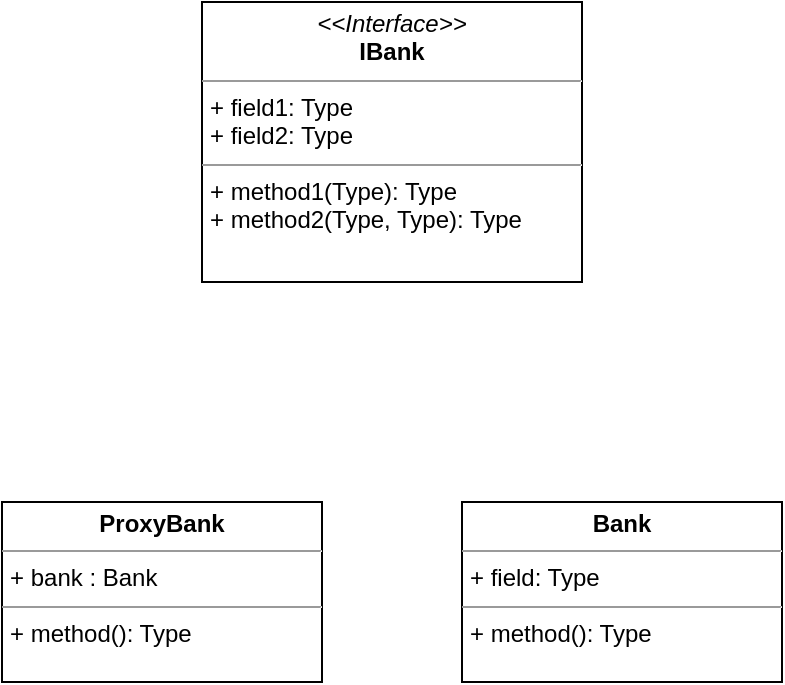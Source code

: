 <mxfile version="23.0.2" type="device" pages="3">
  <diagram name="หน้า-1" id="6J1ChufELIDcAmkpqsnn">
    <mxGraphModel dx="954" dy="674" grid="1" gridSize="10" guides="1" tooltips="1" connect="1" arrows="1" fold="1" page="1" pageScale="1" pageWidth="827" pageHeight="1169" math="0" shadow="0">
      <root>
        <mxCell id="0" />
        <mxCell id="1" parent="0" />
        <mxCell id="HeHULRE6U4zLjlyBhJWc-1" value="&lt;p style=&quot;margin:0px;margin-top:4px;text-align:center;&quot;&gt;&lt;i&gt;&amp;lt;&amp;lt;Interface&amp;gt;&amp;gt;&lt;/i&gt;&lt;br&gt;&lt;b&gt;IBank&lt;/b&gt;&lt;/p&gt;&lt;hr size=&quot;1&quot;&gt;&lt;p style=&quot;margin:0px;margin-left:4px;&quot;&gt;+ field1: Type&lt;br&gt;+ field2: Type&lt;/p&gt;&lt;hr size=&quot;1&quot;&gt;&lt;p style=&quot;margin:0px;margin-left:4px;&quot;&gt;+ method1(Type): Type&lt;br&gt;+ method2(Type, Type): Type&lt;/p&gt;" style="verticalAlign=top;align=left;overflow=fill;fontSize=12;fontFamily=Helvetica;html=1;whiteSpace=wrap;" parent="1" vertex="1">
          <mxGeometry x="320" y="280" width="190" height="140" as="geometry" />
        </mxCell>
        <mxCell id="HeHULRE6U4zLjlyBhJWc-2" value="&lt;p style=&quot;margin:0px;margin-top:4px;text-align:center;&quot;&gt;&lt;b&gt;Bank&lt;/b&gt;&lt;/p&gt;&lt;hr size=&quot;1&quot;&gt;&lt;p style=&quot;margin:0px;margin-left:4px;&quot;&gt;+ field: Type&lt;/p&gt;&lt;hr size=&quot;1&quot;&gt;&lt;p style=&quot;margin:0px;margin-left:4px;&quot;&gt;+ method(): Type&lt;/p&gt;" style="verticalAlign=top;align=left;overflow=fill;fontSize=12;fontFamily=Helvetica;html=1;whiteSpace=wrap;" parent="1" vertex="1">
          <mxGeometry x="450" y="530" width="160" height="90" as="geometry" />
        </mxCell>
        <mxCell id="HeHULRE6U4zLjlyBhJWc-3" value="&lt;p style=&quot;margin:0px;margin-top:4px;text-align:center;&quot;&gt;&lt;b&gt;ProxyBank&lt;/b&gt;&lt;/p&gt;&lt;hr size=&quot;1&quot;&gt;&lt;p style=&quot;margin:0px;margin-left:4px;&quot;&gt;+ bank : Bank&lt;/p&gt;&lt;hr size=&quot;1&quot;&gt;&lt;p style=&quot;margin:0px;margin-left:4px;&quot;&gt;+ method(): Type&lt;/p&gt;" style="verticalAlign=top;align=left;overflow=fill;fontSize=12;fontFamily=Helvetica;html=1;whiteSpace=wrap;" parent="1" vertex="1">
          <mxGeometry x="220" y="530" width="160" height="90" as="geometry" />
        </mxCell>
      </root>
    </mxGraphModel>
  </diagram>
  <diagram id="NYzlDKzEaxmX3olKLb5E" name="หน้า-2">
    <mxGraphModel dx="909" dy="642" grid="1" gridSize="10" guides="1" tooltips="1" connect="1" arrows="1" fold="1" page="1" pageScale="1" pageWidth="827" pageHeight="1169" math="0" shadow="0">
      <root>
        <mxCell id="0" />
        <mxCell id="1" parent="0" />
        <mxCell id="lJqLrm0O3eb2LTkk63eU-1" value="&lt;p style=&quot;margin:0px;margin-top:4px;text-align:center;&quot;&gt;&lt;i&gt;&amp;lt;&amp;lt;Interface&amp;gt;&amp;gt;&lt;/i&gt;&lt;br&gt;&lt;b&gt;IPub&lt;/b&gt;&lt;/p&gt;&lt;hr size=&quot;1&quot;&gt;&lt;p style=&quot;margin:0px;margin-left:4px;&quot;&gt;&lt;br&gt;&lt;/p&gt;&lt;hr size=&quot;1&quot;&gt;&lt;p style=&quot;margin:0px;margin-left:4px;&quot;&gt;+ order(info, age)&lt;/p&gt;" style="verticalAlign=top;align=left;overflow=fill;fontSize=12;fontFamily=Helvetica;html=1;whiteSpace=wrap;" vertex="1" parent="1">
          <mxGeometry x="319" y="280" width="190" height="100" as="geometry" />
        </mxCell>
        <mxCell id="lJqLrm0O3eb2LTkk63eU-2" value="&lt;p style=&quot;margin:0px;margin-top:4px;text-align:center;&quot;&gt;&lt;b&gt;Pub&lt;/b&gt;&lt;/p&gt;&lt;hr size=&quot;1&quot;&gt;&lt;p style=&quot;margin:0px;margin-left:4px;&quot;&gt;&lt;br&gt;&lt;/p&gt;&lt;hr size=&quot;1&quot;&gt;&lt;p style=&quot;margin:0px;margin-left:4px;&quot;&gt;+ order(info, age)&lt;/p&gt;" style="verticalAlign=top;align=left;overflow=fill;fontSize=12;fontFamily=Helvetica;html=1;whiteSpace=wrap;" vertex="1" parent="1">
          <mxGeometry x="450" y="460" width="160" height="90" as="geometry" />
        </mxCell>
        <mxCell id="lJqLrm0O3eb2LTkk63eU-3" value="&lt;p style=&quot;margin:0px;margin-top:4px;text-align:center;&quot;&gt;&lt;b&gt;ProxyPub&lt;/b&gt;&lt;/p&gt;&lt;hr size=&quot;1&quot;&gt;&lt;p style=&quot;margin:0px;margin-left:4px;&quot;&gt;- pub : Pub&lt;/p&gt;&lt;hr size=&quot;1&quot;&gt;&lt;p style=&quot;margin:0px;margin-left:4px;&quot;&gt;+ order(info, age)&lt;/p&gt;" style="verticalAlign=top;align=left;overflow=fill;fontSize=12;fontFamily=Helvetica;html=1;whiteSpace=wrap;" vertex="1" parent="1">
          <mxGeometry x="210" y="460" width="160" height="90" as="geometry" />
        </mxCell>
        <mxCell id="lJqLrm0O3eb2LTkk63eU-4" value="" style="endArrow=block;dashed=1;endFill=0;endSize=12;html=1;rounded=0;entryX=0.5;entryY=1;entryDx=0;entryDy=0;" edge="1" parent="1" target="lJqLrm0O3eb2LTkk63eU-1">
          <mxGeometry width="160" relative="1" as="geometry">
            <mxPoint x="414" y="430" as="sourcePoint" />
            <mxPoint x="520" y="460" as="targetPoint" />
          </mxGeometry>
        </mxCell>
        <mxCell id="lJqLrm0O3eb2LTkk63eU-5" value="" style="endArrow=none;dashed=1;html=1;rounded=0;exitX=0.5;exitY=0;exitDx=0;exitDy=0;entryX=0.5;entryY=0;entryDx=0;entryDy=0;" edge="1" parent="1" source="lJqLrm0O3eb2LTkk63eU-3" target="lJqLrm0O3eb2LTkk63eU-2">
          <mxGeometry width="50" height="50" relative="1" as="geometry">
            <mxPoint x="420" y="490" as="sourcePoint" />
            <mxPoint x="470" y="440" as="targetPoint" />
            <Array as="points">
              <mxPoint x="290" y="430" />
              <mxPoint x="530" y="430" />
            </Array>
          </mxGeometry>
        </mxCell>
        <mxCell id="lJqLrm0O3eb2LTkk63eU-6" value="" style="endArrow=open;html=1;rounded=0;exitX=1;exitY=0.5;exitDx=0;exitDy=0;entryX=0;entryY=0.5;entryDx=0;entryDy=0;endFill=0;endSize=13;" edge="1" parent="1" source="lJqLrm0O3eb2LTkk63eU-3" target="lJqLrm0O3eb2LTkk63eU-2">
          <mxGeometry width="50" height="50" relative="1" as="geometry">
            <mxPoint x="420" y="490" as="sourcePoint" />
            <mxPoint x="470" y="440" as="targetPoint" />
          </mxGeometry>
        </mxCell>
      </root>
    </mxGraphModel>
  </diagram>
  <diagram id="tj_x9cr1ea2KHDb-ZHtM" name="หน้า-3">
    <mxGraphModel dx="830" dy="586" grid="1" gridSize="10" guides="1" tooltips="1" connect="1" arrows="1" fold="1" page="1" pageScale="1" pageWidth="827" pageHeight="1169" math="0" shadow="0">
      <root>
        <mxCell id="0" />
        <mxCell id="1" parent="0" />
        <mxCell id="q7jKLHYbdnO5Tv1O6vH2-1" value="&lt;p style=&quot;margin:0px;margin-top:4px;text-align:center;&quot;&gt;&lt;i&gt;&amp;lt;&amp;lt;Interface&amp;gt;&amp;gt;&lt;/i&gt;&lt;br&gt;&lt;b&gt;IShop&lt;/b&gt;&lt;/p&gt;&lt;hr size=&quot;1&quot;&gt;&lt;p style=&quot;margin:0px;margin-left:4px;&quot;&gt;&lt;br&gt;&lt;/p&gt;&lt;hr size=&quot;1&quot;&gt;&lt;p style=&quot;margin:0px;margin-left:4px;&quot;&gt;+ shipping(price)&lt;/p&gt;" style="verticalAlign=top;align=left;overflow=fill;fontSize=12;fontFamily=Helvetica;html=1;whiteSpace=wrap;movable=1;resizable=1;rotatable=1;deletable=1;editable=1;locked=0;connectable=1;" vertex="1" parent="1">
          <mxGeometry x="319" y="280" width="190" height="100" as="geometry" />
        </mxCell>
        <mxCell id="q7jKLHYbdnO5Tv1O6vH2-2" value="&lt;p style=&quot;margin:0px;margin-top:4px;text-align:center;&quot;&gt;&lt;b&gt;Shop&lt;/b&gt;&lt;/p&gt;&lt;hr size=&quot;1&quot;&gt;&lt;p style=&quot;margin:0px;margin-left:4px;&quot;&gt;&lt;br&gt;&lt;/p&gt;&lt;hr size=&quot;1&quot;&gt;&lt;p style=&quot;margin:0px;margin-left:4px;&quot;&gt;+ shipping(price)&lt;/p&gt;" style="verticalAlign=top;align=left;overflow=fill;fontSize=12;fontFamily=Helvetica;html=1;whiteSpace=wrap;movable=1;resizable=1;rotatable=1;deletable=1;editable=1;locked=0;connectable=1;" vertex="1" parent="1">
          <mxGeometry x="450" y="460" width="160" height="90" as="geometry" />
        </mxCell>
        <mxCell id="q7jKLHYbdnO5Tv1O6vH2-3" value="&lt;p style=&quot;margin:0px;margin-top:4px;text-align:center;&quot;&gt;&lt;b&gt;ProxyShop&lt;/b&gt;&lt;/p&gt;&lt;hr size=&quot;1&quot;&gt;&lt;p style=&quot;margin:0px;margin-left:4px;&quot;&gt;- shop : Shop&lt;/p&gt;&lt;hr size=&quot;1&quot;&gt;&lt;p style=&quot;margin:0px;margin-left:4px;&quot;&gt;+ shipping(price)&lt;/p&gt;" style="verticalAlign=top;align=left;overflow=fill;fontSize=12;fontFamily=Helvetica;html=1;whiteSpace=wrap;movable=1;resizable=1;rotatable=1;deletable=1;editable=1;locked=0;connectable=1;" vertex="1" parent="1">
          <mxGeometry x="210" y="460" width="160" height="90" as="geometry" />
        </mxCell>
        <mxCell id="q7jKLHYbdnO5Tv1O6vH2-4" value="" style="endArrow=block;dashed=1;endFill=0;endSize=12;html=1;rounded=0;entryX=0.5;entryY=1;entryDx=0;entryDy=0;movable=1;resizable=1;rotatable=1;deletable=1;editable=1;locked=0;connectable=1;" edge="1" parent="1" target="q7jKLHYbdnO5Tv1O6vH2-1">
          <mxGeometry width="160" relative="1" as="geometry">
            <mxPoint x="414" y="430" as="sourcePoint" />
            <mxPoint x="520" y="460" as="targetPoint" />
          </mxGeometry>
        </mxCell>
        <mxCell id="q7jKLHYbdnO5Tv1O6vH2-5" value="" style="endArrow=none;dashed=1;html=1;rounded=0;exitX=0.5;exitY=0;exitDx=0;exitDy=0;entryX=0.5;entryY=0;entryDx=0;entryDy=0;movable=1;resizable=1;rotatable=1;deletable=1;editable=1;locked=0;connectable=1;" edge="1" parent="1" source="q7jKLHYbdnO5Tv1O6vH2-3" target="q7jKLHYbdnO5Tv1O6vH2-2">
          <mxGeometry width="50" height="50" relative="1" as="geometry">
            <mxPoint x="420" y="490" as="sourcePoint" />
            <mxPoint x="470" y="440" as="targetPoint" />
            <Array as="points">
              <mxPoint x="290" y="430" />
              <mxPoint x="530" y="430" />
            </Array>
          </mxGeometry>
        </mxCell>
        <mxCell id="q7jKLHYbdnO5Tv1O6vH2-6" value="" style="endArrow=open;html=1;rounded=0;exitX=1;exitY=0.5;exitDx=0;exitDy=0;entryX=0;entryY=0.5;entryDx=0;entryDy=0;endFill=0;endSize=13;movable=1;resizable=1;rotatable=1;deletable=1;editable=1;locked=0;connectable=1;" edge="1" parent="1" source="q7jKLHYbdnO5Tv1O6vH2-3" target="q7jKLHYbdnO5Tv1O6vH2-2">
          <mxGeometry width="50" height="50" relative="1" as="geometry">
            <mxPoint x="420" y="490" as="sourcePoint" />
            <mxPoint x="470" y="440" as="targetPoint" />
          </mxGeometry>
        </mxCell>
        <mxCell id="HVbJiImerhgDCRdRnEV_-1" value="" style="endArrow=oval;dashed=1;html=1;rounded=0;exitX=0;exitY=0;exitDx=185;exitDy=18;exitPerimeter=0;endFill=1;movable=1;resizable=1;rotatable=1;deletable=1;editable=1;locked=0;connectable=1;" edge="1" parent="1" source="HVbJiImerhgDCRdRnEV_-2">
          <mxGeometry width="50" height="50" relative="1" as="geometry">
            <mxPoint x="155" y="690" as="sourcePoint" />
            <mxPoint x="310" y="530" as="targetPoint" />
          </mxGeometry>
        </mxCell>
        <mxCell id="HVbJiImerhgDCRdRnEV_-2" value="&lt;font color=&quot;#494949&quot;&gt;&lt;div&gt;result = shop.shipping(price)&lt;/div&gt;&lt;div&gt;result += &quot;Shipping Fee = &quot;&lt;/div&gt;&lt;div&gt;if price &amp;gt; 1500:&lt;/div&gt;&lt;div&gt;&lt;span style=&quot;white-space: pre;&quot;&gt;&#x9;&lt;/span&gt;result += f&quot;Free Shipping!\nTotal Price : {price}&quot;&lt;/div&gt;&lt;div&gt;else:&lt;/div&gt;&lt;div&gt;&lt;span style=&quot;white-space: pre;&quot;&gt;&#x9;&lt;/span&gt;result += f&quot;100\nTotal Price : {price + 100}&quot;&lt;/div&gt;&lt;/font&gt;" style="shape=note;size=6;align=left;spacingLeft=10;html=1;whiteSpace=wrap;strokeWidth=1.5;strokeColor=#C3C3C3;gradientColor=none;fillColor=#EBEBEB;" vertex="1" parent="1">
          <mxGeometry x="120" y="570" width="300" height="109" as="geometry" />
        </mxCell>
        <mxCell id="HVbJiImerhgDCRdRnEV_-3" value="" style="endArrow=oval;dashed=1;html=1;rounded=0;exitX=0;exitY=0;exitDx=72;exitDy=0;exitPerimeter=0;endFill=1;movable=1;resizable=1;rotatable=1;deletable=1;editable=1;locked=0;connectable=1;" edge="1" parent="1" source="HVbJiImerhgDCRdRnEV_-4">
          <mxGeometry width="50" height="50" relative="1" as="geometry">
            <mxPoint x="485" y="690" as="sourcePoint" />
            <mxPoint x="550" y="530" as="targetPoint" />
          </mxGeometry>
        </mxCell>
        <mxCell id="HVbJiImerhgDCRdRnEV_-4" value="&lt;font color=&quot;#494949&quot;&gt;return f&quot;Price : {price}\n&quot;&lt;br&gt;&lt;/font&gt;" style="shape=note;size=6;align=left;spacingLeft=10;html=1;whiteSpace=wrap;strokeWidth=1.5;strokeColor=#C3C3C3;gradientColor=none;fillColor=#EBEBEB;movable=1;resizable=1;rotatable=1;deletable=1;editable=1;locked=0;connectable=1;" vertex="1" parent="1">
          <mxGeometry x="470" y="560" width="150" height="30" as="geometry" />
        </mxCell>
        <mxCell id="HVbJiImerhgDCRdRnEV_-5" value="Client" style="rounded=0;whiteSpace=wrap;html=1;" vertex="1" parent="1">
          <mxGeometry x="130" y="300" width="120" height="60" as="geometry" />
        </mxCell>
        <mxCell id="HVbJiImerhgDCRdRnEV_-6" value="" style="endArrow=open;html=1;rounded=0;exitX=1;exitY=0.5;exitDx=0;exitDy=0;endFill=0;startSize=10;endSize=14;movable=1;resizable=1;rotatable=1;deletable=1;editable=1;locked=0;connectable=1;" edge="1" parent="1" source="HVbJiImerhgDCRdRnEV_-5">
          <mxGeometry width="50" height="50" relative="1" as="geometry">
            <mxPoint x="240" y="470" as="sourcePoint" />
            <mxPoint x="320" y="330" as="targetPoint" />
          </mxGeometry>
        </mxCell>
      </root>
    </mxGraphModel>
  </diagram>
</mxfile>
